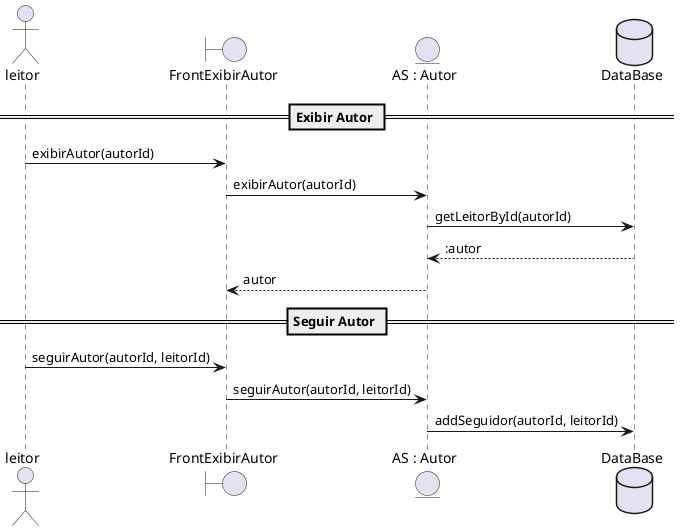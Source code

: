 @startuml Biblioteca Pessoal Sequencia Seguir Autor
    actor leitor
    boundary FrontExibirAutor
    entity "AS : Autor" as Autor
    database DataBase

    == Exibir Autor ==
    leitor -> FrontExibirAutor : exibirAutor(autorId)
    FrontExibirAutor -> Autor : exibirAutor(autorId)
    Autor -> DataBase : getLeitorById(autorId)
    DataBase --> Autor : :autor
    Autor --> FrontExibirAutor : autor

    == Seguir Autor ==
    leitor -> FrontExibirAutor : seguirAutor(autorId, leitorId)
    FrontExibirAutor -> Autor : seguirAutor(autorId, leitorId)
    Autor -> DataBase : addSeguidor(autorId, leitorId)
@enduml
